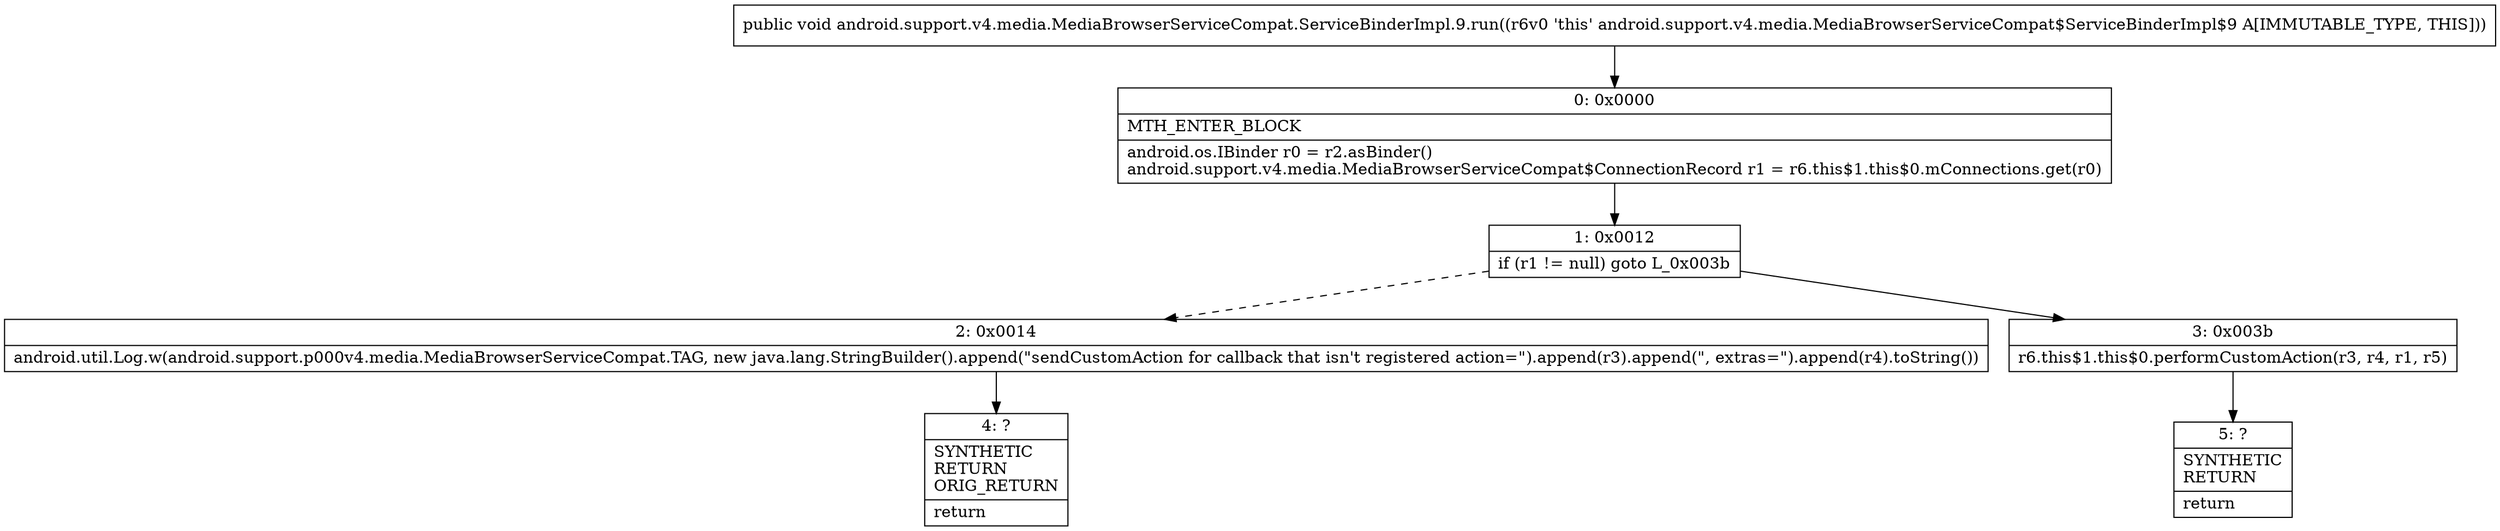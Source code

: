 digraph "CFG forandroid.support.v4.media.MediaBrowserServiceCompat.ServiceBinderImpl.9.run()V" {
Node_0 [shape=record,label="{0\:\ 0x0000|MTH_ENTER_BLOCK\l|android.os.IBinder r0 = r2.asBinder()\landroid.support.v4.media.MediaBrowserServiceCompat$ConnectionRecord r1 = r6.this$1.this$0.mConnections.get(r0)\l}"];
Node_1 [shape=record,label="{1\:\ 0x0012|if (r1 != null) goto L_0x003b\l}"];
Node_2 [shape=record,label="{2\:\ 0x0014|android.util.Log.w(android.support.p000v4.media.MediaBrowserServiceCompat.TAG, new java.lang.StringBuilder().append(\"sendCustomAction for callback that isn't registered action=\").append(r3).append(\", extras=\").append(r4).toString())\l}"];
Node_3 [shape=record,label="{3\:\ 0x003b|r6.this$1.this$0.performCustomAction(r3, r4, r1, r5)\l}"];
Node_4 [shape=record,label="{4\:\ ?|SYNTHETIC\lRETURN\lORIG_RETURN\l|return\l}"];
Node_5 [shape=record,label="{5\:\ ?|SYNTHETIC\lRETURN\l|return\l}"];
MethodNode[shape=record,label="{public void android.support.v4.media.MediaBrowserServiceCompat.ServiceBinderImpl.9.run((r6v0 'this' android.support.v4.media.MediaBrowserServiceCompat$ServiceBinderImpl$9 A[IMMUTABLE_TYPE, THIS])) }"];
MethodNode -> Node_0;
Node_0 -> Node_1;
Node_1 -> Node_2[style=dashed];
Node_1 -> Node_3;
Node_2 -> Node_4;
Node_3 -> Node_5;
}

